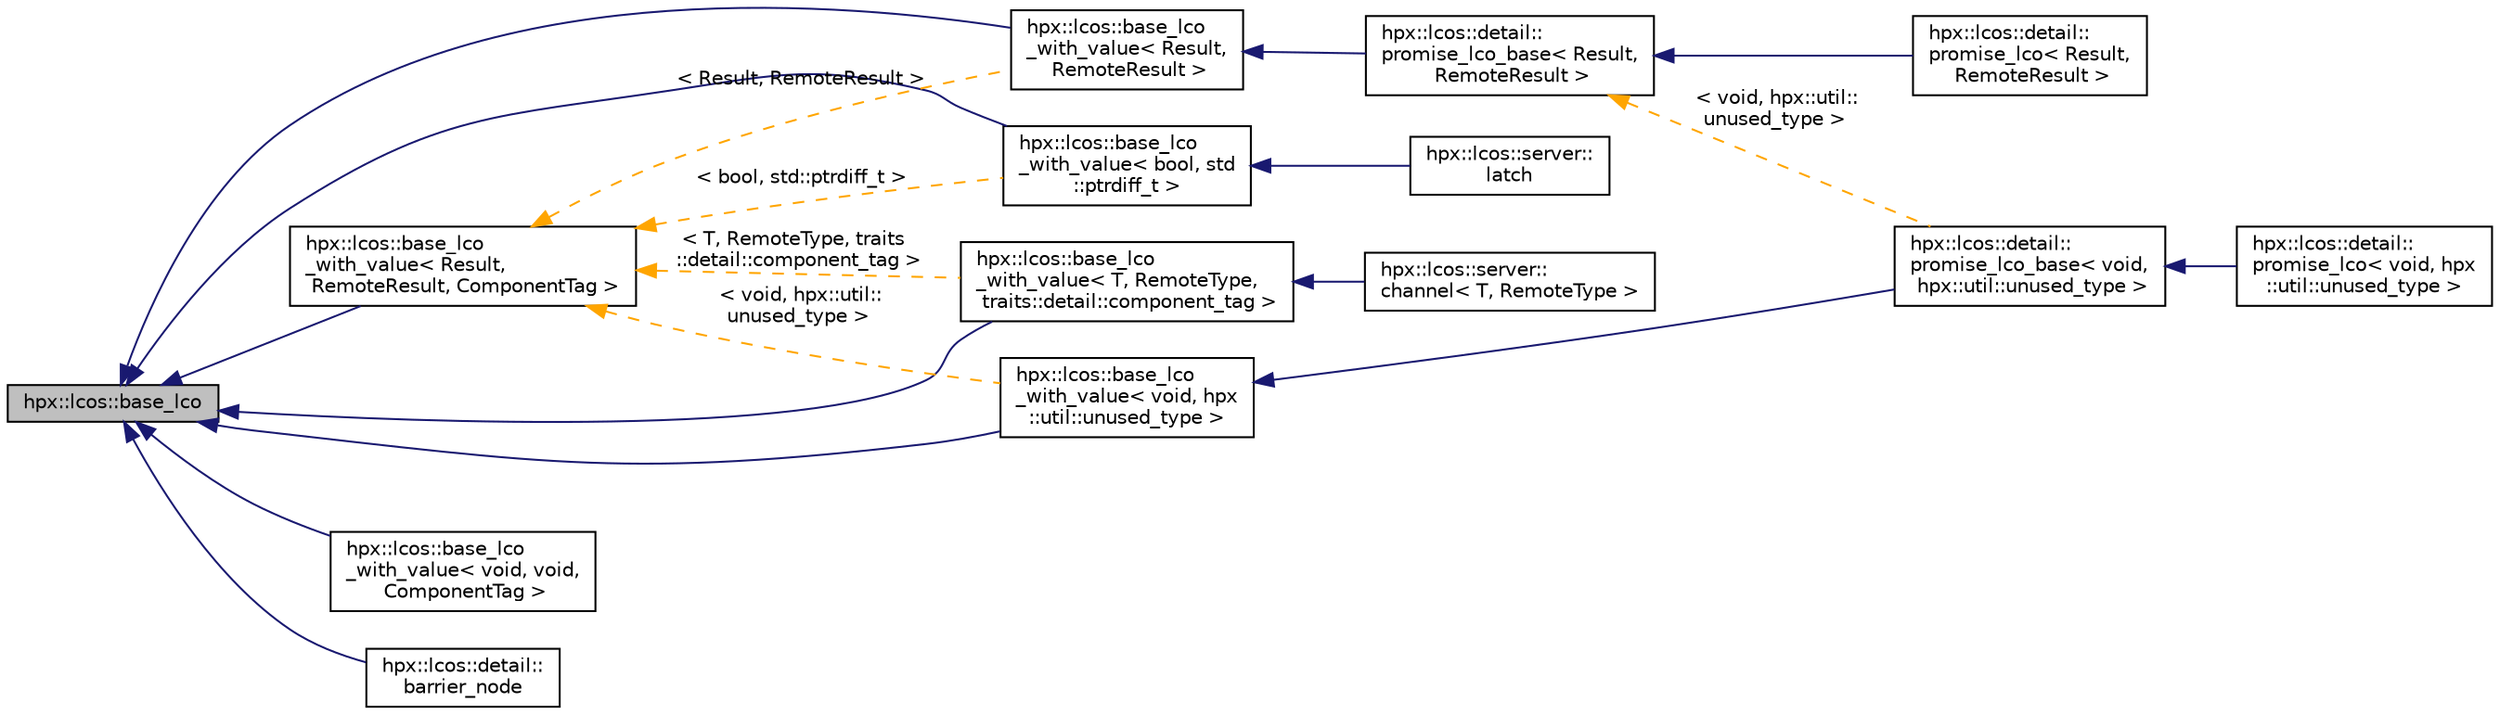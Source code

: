 digraph "hpx::lcos::base_lco"
{
  edge [fontname="Helvetica",fontsize="10",labelfontname="Helvetica",labelfontsize="10"];
  node [fontname="Helvetica",fontsize="10",shape=record];
  rankdir="LR";
  Node0 [label="hpx::lcos::base_lco",height=0.2,width=0.4,color="black", fillcolor="grey75", style="filled", fontcolor="black"];
  Node0 -> Node1 [dir="back",color="midnightblue",fontsize="10",style="solid",fontname="Helvetica"];
  Node1 [label="hpx::lcos::base_lco\l_with_value\< bool, std\l::ptrdiff_t \>",height=0.2,width=0.4,color="black", fillcolor="white", style="filled",URL="$df/da5/classhpx_1_1lcos_1_1base__lco__with__value.html"];
  Node1 -> Node2 [dir="back",color="midnightblue",fontsize="10",style="solid",fontname="Helvetica"];
  Node2 [label="hpx::lcos::server::\llatch",height=0.2,width=0.4,color="black", fillcolor="white", style="filled",URL="$d7/d72/classhpx_1_1lcos_1_1server_1_1latch.html"];
  Node0 -> Node3 [dir="back",color="midnightblue",fontsize="10",style="solid",fontname="Helvetica"];
  Node3 [label="hpx::lcos::base_lco\l_with_value\< Result,\l RemoteResult \>",height=0.2,width=0.4,color="black", fillcolor="white", style="filled",URL="$df/da5/classhpx_1_1lcos_1_1base__lco__with__value.html"];
  Node3 -> Node4 [dir="back",color="midnightblue",fontsize="10",style="solid",fontname="Helvetica"];
  Node4 [label="hpx::lcos::detail::\lpromise_lco_base\< Result,\l RemoteResult \>",height=0.2,width=0.4,color="black", fillcolor="white", style="filled",URL="$de/dd9/classhpx_1_1lcos_1_1detail_1_1promise__lco__base.html"];
  Node4 -> Node5 [dir="back",color="midnightblue",fontsize="10",style="solid",fontname="Helvetica"];
  Node5 [label="hpx::lcos::detail::\lpromise_lco\< Result,\l RemoteResult \>",height=0.2,width=0.4,color="black", fillcolor="white", style="filled",URL="$df/dd8/classhpx_1_1lcos_1_1detail_1_1promise__lco.html"];
  Node4 -> Node6 [dir="back",color="orange",fontsize="10",style="dashed",label=" \< void, hpx::util::\lunused_type \>" ,fontname="Helvetica"];
  Node6 [label="hpx::lcos::detail::\lpromise_lco_base\< void,\l hpx::util::unused_type \>",height=0.2,width=0.4,color="black", fillcolor="white", style="filled",URL="$de/dd9/classhpx_1_1lcos_1_1detail_1_1promise__lco__base.html"];
  Node6 -> Node7 [dir="back",color="midnightblue",fontsize="10",style="solid",fontname="Helvetica"];
  Node7 [label="hpx::lcos::detail::\lpromise_lco\< void, hpx\l::util::unused_type \>",height=0.2,width=0.4,color="black", fillcolor="white", style="filled",URL="$d0/dc9/classhpx_1_1lcos_1_1detail_1_1promise__lco_3_01void_00_01hpx_1_1util_1_1unused__type_01_4.html"];
  Node0 -> Node8 [dir="back",color="midnightblue",fontsize="10",style="solid",fontname="Helvetica"];
  Node8 [label="hpx::lcos::base_lco\l_with_value\< T, RemoteType,\l traits::detail::component_tag \>",height=0.2,width=0.4,color="black", fillcolor="white", style="filled",URL="$df/da5/classhpx_1_1lcos_1_1base__lco__with__value.html"];
  Node8 -> Node9 [dir="back",color="midnightblue",fontsize="10",style="solid",fontname="Helvetica"];
  Node9 [label="hpx::lcos::server::\lchannel\< T, RemoteType \>",height=0.2,width=0.4,color="black", fillcolor="white", style="filled",URL="$d5/d63/classhpx_1_1lcos_1_1server_1_1channel.html"];
  Node0 -> Node10 [dir="back",color="midnightblue",fontsize="10",style="solid",fontname="Helvetica"];
  Node10 [label="hpx::lcos::base_lco\l_with_value\< void, hpx\l::util::unused_type \>",height=0.2,width=0.4,color="black", fillcolor="white", style="filled",URL="$df/da5/classhpx_1_1lcos_1_1base__lco__with__value.html"];
  Node10 -> Node6 [dir="back",color="midnightblue",fontsize="10",style="solid",fontname="Helvetica"];
  Node0 -> Node11 [dir="back",color="midnightblue",fontsize="10",style="solid",fontname="Helvetica"];
  Node11 [label="hpx::lcos::base_lco\l_with_value\< Result,\l RemoteResult, ComponentTag \>",height=0.2,width=0.4,color="black", fillcolor="white", style="filled",URL="$df/da5/classhpx_1_1lcos_1_1base__lco__with__value.html"];
  Node11 -> Node3 [dir="back",color="orange",fontsize="10",style="dashed",label=" \< Result, RemoteResult \>" ,fontname="Helvetica"];
  Node11 -> Node10 [dir="back",color="orange",fontsize="10",style="dashed",label=" \< void, hpx::util::\lunused_type \>" ,fontname="Helvetica"];
  Node11 -> Node1 [dir="back",color="orange",fontsize="10",style="dashed",label=" \< bool, std::ptrdiff_t \>" ,fontname="Helvetica"];
  Node11 -> Node8 [dir="back",color="orange",fontsize="10",style="dashed",label=" \< T, RemoteType, traits\l::detail::component_tag \>" ,fontname="Helvetica"];
  Node0 -> Node12 [dir="back",color="midnightblue",fontsize="10",style="solid",fontname="Helvetica"];
  Node12 [label="hpx::lcos::base_lco\l_with_value\< void, void,\l ComponentTag \>",height=0.2,width=0.4,color="black", fillcolor="white", style="filled",URL="$d0/dbc/classhpx_1_1lcos_1_1base__lco__with__value_3_01void_00_01void_00_01_component_tag_01_4.html"];
  Node0 -> Node13 [dir="back",color="midnightblue",fontsize="10",style="solid",fontname="Helvetica"];
  Node13 [label="hpx::lcos::detail::\lbarrier_node",height=0.2,width=0.4,color="black", fillcolor="white", style="filled",URL="$dc/dd7/structhpx_1_1lcos_1_1detail_1_1barrier__node.html"];
}
